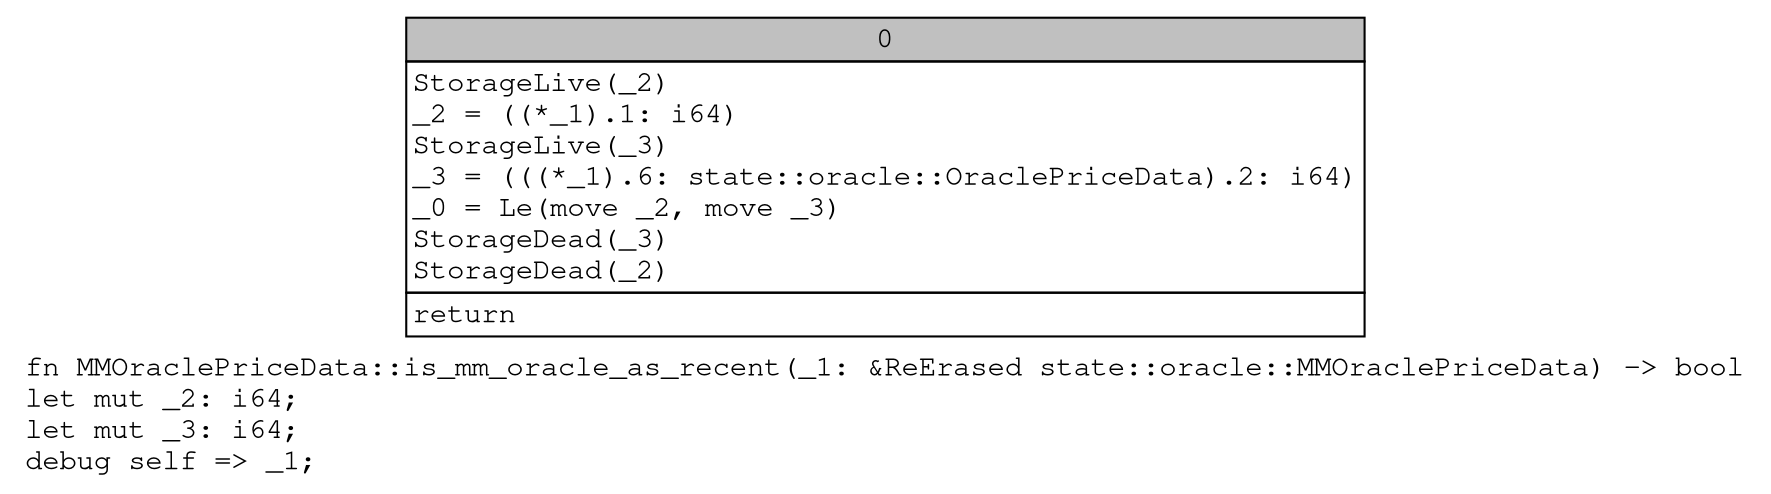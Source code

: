 digraph Mir_0_3518 {
    graph [fontname="Courier, monospace"];
    node [fontname="Courier, monospace"];
    edge [fontname="Courier, monospace"];
    label=<fn MMOraclePriceData::is_mm_oracle_as_recent(_1: &amp;ReErased state::oracle::MMOraclePriceData) -&gt; bool<br align="left"/>let mut _2: i64;<br align="left"/>let mut _3: i64;<br align="left"/>debug self =&gt; _1;<br align="left"/>>;
    bb0__0_3518 [shape="none", label=<<table border="0" cellborder="1" cellspacing="0"><tr><td bgcolor="gray" align="center" colspan="1">0</td></tr><tr><td align="left" balign="left">StorageLive(_2)<br/>_2 = ((*_1).1: i64)<br/>StorageLive(_3)<br/>_3 = (((*_1).6: state::oracle::OraclePriceData).2: i64)<br/>_0 = Le(move _2, move _3)<br/>StorageDead(_3)<br/>StorageDead(_2)<br/></td></tr><tr><td align="left">return</td></tr></table>>];
}
